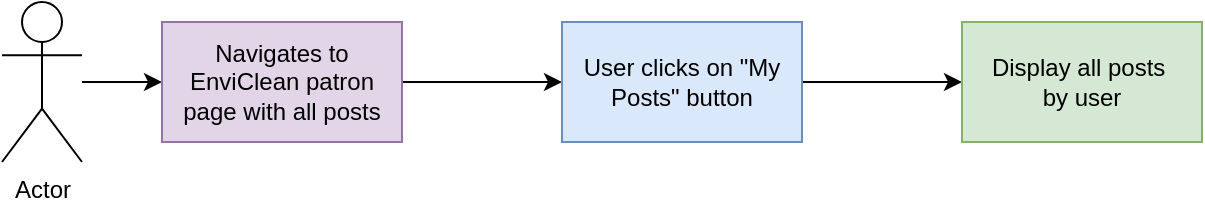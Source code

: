 <mxfile version="14.8.4" type="device"><diagram id="4HBUbWUXDRUpb98oGBCH" name="Page-1"><mxGraphModel dx="1038" dy="579" grid="1" gridSize="10" guides="1" tooltips="1" connect="1" arrows="1" fold="1" page="1" pageScale="1" pageWidth="850" pageHeight="1100" math="0" shadow="0"><root><mxCell id="0"/><mxCell id="1" parent="0"/><mxCell id="cOEqZlqVnvGtH2nhnBT1-1" value="" style="edgeStyle=orthogonalEdgeStyle;rounded=0;orthogonalLoop=1;jettySize=auto;html=1;" edge="1" parent="1" source="cOEqZlqVnvGtH2nhnBT1-2" target="cOEqZlqVnvGtH2nhnBT1-4"><mxGeometry relative="1" as="geometry"/></mxCell><mxCell id="cOEqZlqVnvGtH2nhnBT1-2" value="Actor" style="shape=umlActor;verticalLabelPosition=bottom;verticalAlign=top;html=1;outlineConnect=0;" vertex="1" parent="1"><mxGeometry x="90" y="130" width="40" height="80" as="geometry"/></mxCell><mxCell id="cOEqZlqVnvGtH2nhnBT1-3" value="" style="edgeStyle=orthogonalEdgeStyle;rounded=0;orthogonalLoop=1;jettySize=auto;html=1;" edge="1" parent="1" source="cOEqZlqVnvGtH2nhnBT1-4" target="cOEqZlqVnvGtH2nhnBT1-6"><mxGeometry relative="1" as="geometry"/></mxCell><mxCell id="cOEqZlqVnvGtH2nhnBT1-4" value="Navigates to EnviClean patron page with all posts" style="rounded=0;whiteSpace=wrap;html=1;fillColor=#e1d5e7;strokeColor=#9673a6;" vertex="1" parent="1"><mxGeometry x="170" y="140" width="120" height="60" as="geometry"/></mxCell><mxCell id="cOEqZlqVnvGtH2nhnBT1-5" value="" style="edgeStyle=orthogonalEdgeStyle;rounded=0;orthogonalLoop=1;jettySize=auto;html=1;" edge="1" parent="1" source="cOEqZlqVnvGtH2nhnBT1-6" target="cOEqZlqVnvGtH2nhnBT1-7"><mxGeometry relative="1" as="geometry"/></mxCell><mxCell id="cOEqZlqVnvGtH2nhnBT1-6" value="User clicks on &quot;My Posts&quot; button" style="rounded=0;whiteSpace=wrap;html=1;fillColor=#dae8fc;strokeColor=#6c8ebf;" vertex="1" parent="1"><mxGeometry x="370" y="140" width="120" height="60" as="geometry"/></mxCell><mxCell id="cOEqZlqVnvGtH2nhnBT1-7" value="Display all posts&amp;nbsp;&lt;br&gt;by user" style="rounded=0;whiteSpace=wrap;html=1;fillColor=#d5e8d4;strokeColor=#82b366;" vertex="1" parent="1"><mxGeometry x="570" y="140" width="120" height="60" as="geometry"/></mxCell></root></mxGraphModel></diagram></mxfile>